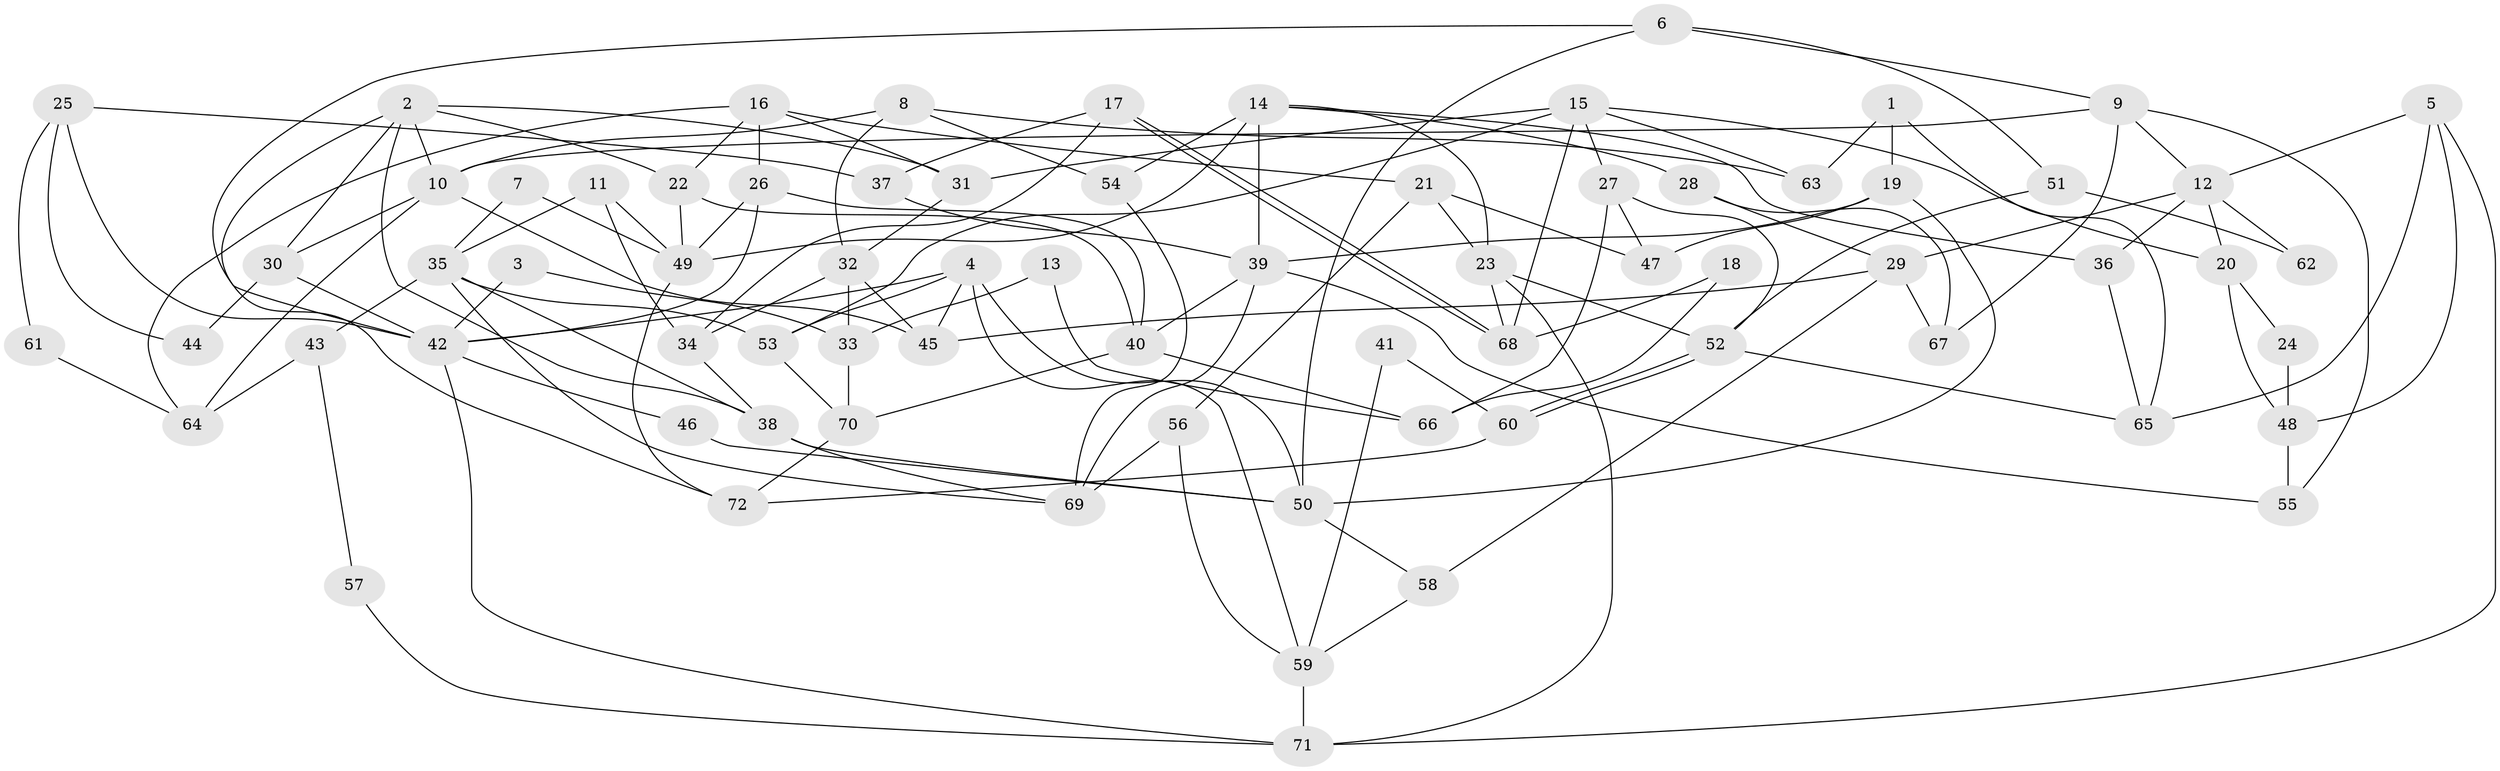 // Generated by graph-tools (version 1.1) at 2025/50/03/09/25 03:50:05]
// undirected, 72 vertices, 144 edges
graph export_dot {
graph [start="1"]
  node [color=gray90,style=filled];
  1;
  2;
  3;
  4;
  5;
  6;
  7;
  8;
  9;
  10;
  11;
  12;
  13;
  14;
  15;
  16;
  17;
  18;
  19;
  20;
  21;
  22;
  23;
  24;
  25;
  26;
  27;
  28;
  29;
  30;
  31;
  32;
  33;
  34;
  35;
  36;
  37;
  38;
  39;
  40;
  41;
  42;
  43;
  44;
  45;
  46;
  47;
  48;
  49;
  50;
  51;
  52;
  53;
  54;
  55;
  56;
  57;
  58;
  59;
  60;
  61;
  62;
  63;
  64;
  65;
  66;
  67;
  68;
  69;
  70;
  71;
  72;
  1 -- 65;
  1 -- 19;
  1 -- 63;
  2 -- 10;
  2 -- 38;
  2 -- 22;
  2 -- 30;
  2 -- 31;
  2 -- 72;
  3 -- 42;
  3 -- 33;
  4 -- 45;
  4 -- 53;
  4 -- 42;
  4 -- 50;
  4 -- 59;
  5 -- 71;
  5 -- 48;
  5 -- 12;
  5 -- 65;
  6 -- 42;
  6 -- 9;
  6 -- 50;
  6 -- 51;
  7 -- 49;
  7 -- 35;
  8 -- 10;
  8 -- 63;
  8 -- 32;
  8 -- 54;
  9 -- 67;
  9 -- 12;
  9 -- 10;
  9 -- 55;
  10 -- 45;
  10 -- 30;
  10 -- 64;
  11 -- 49;
  11 -- 35;
  11 -- 34;
  12 -- 36;
  12 -- 20;
  12 -- 29;
  12 -- 62;
  13 -- 33;
  13 -- 66;
  14 -- 39;
  14 -- 54;
  14 -- 23;
  14 -- 28;
  14 -- 36;
  14 -- 49;
  15 -- 31;
  15 -- 68;
  15 -- 20;
  15 -- 27;
  15 -- 53;
  15 -- 63;
  16 -- 31;
  16 -- 22;
  16 -- 21;
  16 -- 26;
  16 -- 64;
  17 -- 68;
  17 -- 68;
  17 -- 34;
  17 -- 37;
  18 -- 68;
  18 -- 66;
  19 -- 50;
  19 -- 39;
  19 -- 47;
  20 -- 24;
  20 -- 48;
  21 -- 23;
  21 -- 47;
  21 -- 56;
  22 -- 49;
  22 -- 40;
  23 -- 52;
  23 -- 68;
  23 -- 71;
  24 -- 48;
  25 -- 37;
  25 -- 42;
  25 -- 44;
  25 -- 61;
  26 -- 42;
  26 -- 40;
  26 -- 49;
  27 -- 47;
  27 -- 52;
  27 -- 66;
  28 -- 29;
  28 -- 67;
  29 -- 58;
  29 -- 45;
  29 -- 67;
  30 -- 42;
  30 -- 44;
  31 -- 32;
  32 -- 34;
  32 -- 33;
  32 -- 45;
  33 -- 70;
  34 -- 38;
  35 -- 53;
  35 -- 69;
  35 -- 38;
  35 -- 43;
  36 -- 65;
  37 -- 39;
  38 -- 50;
  38 -- 69;
  39 -- 40;
  39 -- 69;
  39 -- 55;
  40 -- 66;
  40 -- 70;
  41 -- 59;
  41 -- 60;
  42 -- 46;
  42 -- 71;
  43 -- 64;
  43 -- 57;
  46 -- 50;
  48 -- 55;
  49 -- 72;
  50 -- 58;
  51 -- 52;
  51 -- 62;
  52 -- 60;
  52 -- 60;
  52 -- 65;
  53 -- 70;
  54 -- 69;
  56 -- 59;
  56 -- 69;
  57 -- 71;
  58 -- 59;
  59 -- 71;
  60 -- 72;
  61 -- 64;
  70 -- 72;
}
